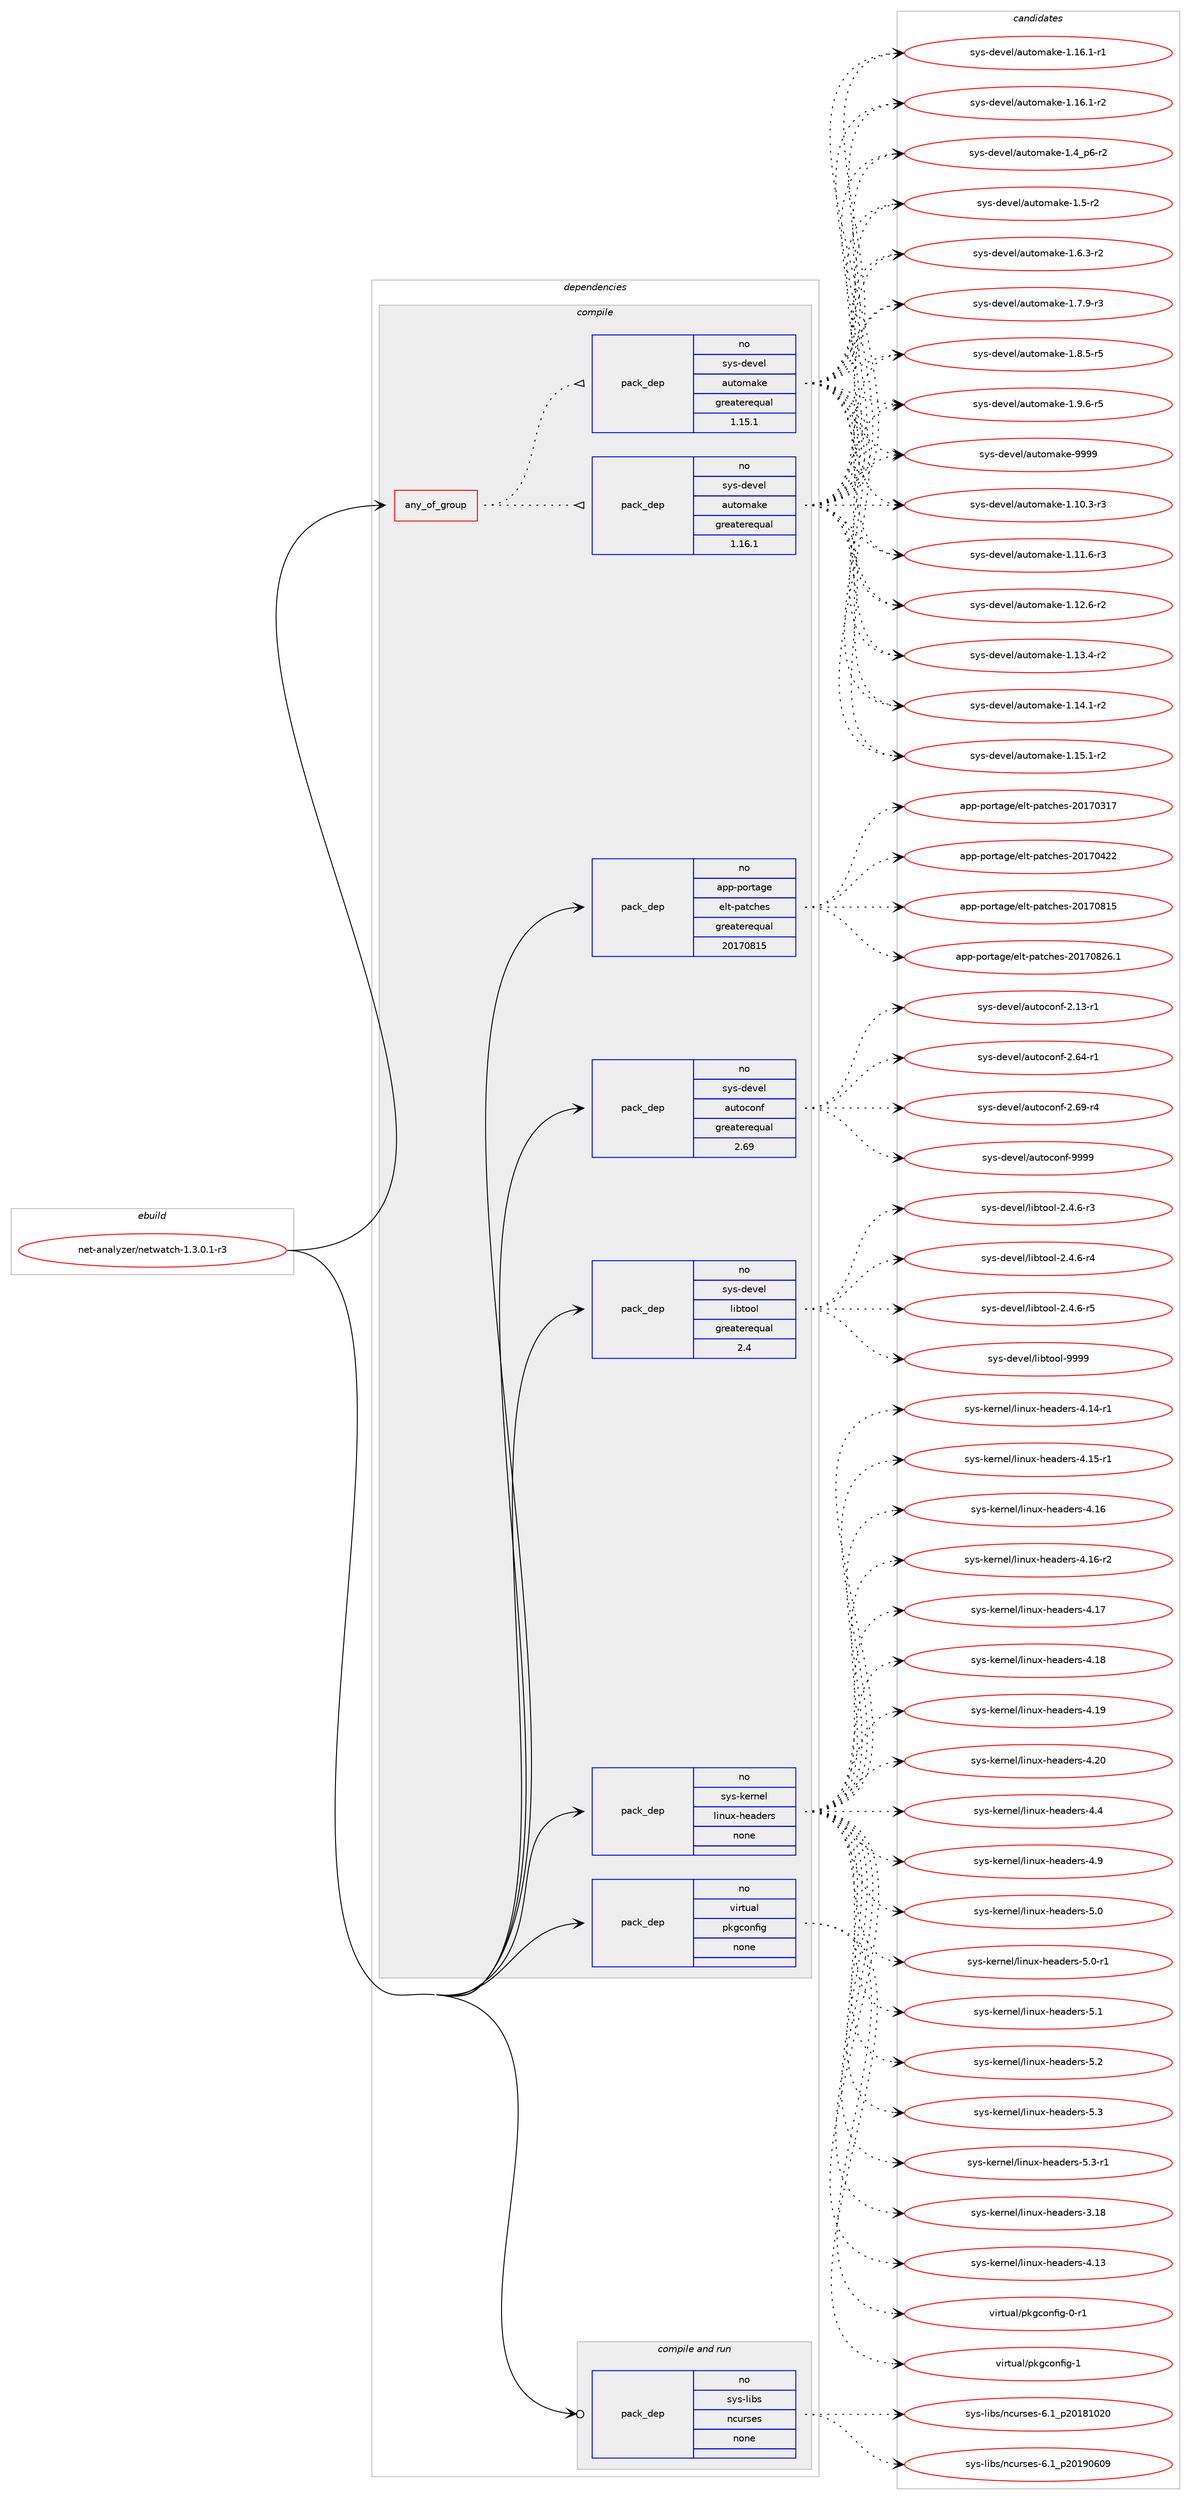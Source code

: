 digraph prolog {

# *************
# Graph options
# *************

newrank=true;
concentrate=true;
compound=true;
graph [rankdir=LR,fontname=Helvetica,fontsize=10,ranksep=1.5];#, ranksep=2.5, nodesep=0.2];
edge  [arrowhead=vee];
node  [fontname=Helvetica,fontsize=10];

# **********
# The ebuild
# **********

subgraph cluster_leftcol {
color=gray;
rank=same;
label=<<i>ebuild</i>>;
id [label="net-analyzer/netwatch-1.3.0.1-r3", color=red, width=4, href="../net-analyzer/netwatch-1.3.0.1-r3.svg"];
}

# ****************
# The dependencies
# ****************

subgraph cluster_midcol {
color=gray;
label=<<i>dependencies</i>>;
subgraph cluster_compile {
fillcolor="#eeeeee";
style=filled;
label=<<i>compile</i>>;
subgraph any13777 {
dependency814771 [label=<<TABLE BORDER="0" CELLBORDER="1" CELLSPACING="0" CELLPADDING="4"><TR><TD CELLPADDING="10">any_of_group</TD></TR></TABLE>>, shape=none, color=red];subgraph pack602299 {
dependency814772 [label=<<TABLE BORDER="0" CELLBORDER="1" CELLSPACING="0" CELLPADDING="4" WIDTH="220"><TR><TD ROWSPAN="6" CELLPADDING="30">pack_dep</TD></TR><TR><TD WIDTH="110">no</TD></TR><TR><TD>sys-devel</TD></TR><TR><TD>automake</TD></TR><TR><TD>greaterequal</TD></TR><TR><TD>1.16.1</TD></TR></TABLE>>, shape=none, color=blue];
}
dependency814771:e -> dependency814772:w [weight=20,style="dotted",arrowhead="oinv"];
subgraph pack602300 {
dependency814773 [label=<<TABLE BORDER="0" CELLBORDER="1" CELLSPACING="0" CELLPADDING="4" WIDTH="220"><TR><TD ROWSPAN="6" CELLPADDING="30">pack_dep</TD></TR><TR><TD WIDTH="110">no</TD></TR><TR><TD>sys-devel</TD></TR><TR><TD>automake</TD></TR><TR><TD>greaterequal</TD></TR><TR><TD>1.15.1</TD></TR></TABLE>>, shape=none, color=blue];
}
dependency814771:e -> dependency814773:w [weight=20,style="dotted",arrowhead="oinv"];
}
id:e -> dependency814771:w [weight=20,style="solid",arrowhead="vee"];
subgraph pack602301 {
dependency814774 [label=<<TABLE BORDER="0" CELLBORDER="1" CELLSPACING="0" CELLPADDING="4" WIDTH="220"><TR><TD ROWSPAN="6" CELLPADDING="30">pack_dep</TD></TR><TR><TD WIDTH="110">no</TD></TR><TR><TD>app-portage</TD></TR><TR><TD>elt-patches</TD></TR><TR><TD>greaterequal</TD></TR><TR><TD>20170815</TD></TR></TABLE>>, shape=none, color=blue];
}
id:e -> dependency814774:w [weight=20,style="solid",arrowhead="vee"];
subgraph pack602302 {
dependency814775 [label=<<TABLE BORDER="0" CELLBORDER="1" CELLSPACING="0" CELLPADDING="4" WIDTH="220"><TR><TD ROWSPAN="6" CELLPADDING="30">pack_dep</TD></TR><TR><TD WIDTH="110">no</TD></TR><TR><TD>sys-devel</TD></TR><TR><TD>autoconf</TD></TR><TR><TD>greaterequal</TD></TR><TR><TD>2.69</TD></TR></TABLE>>, shape=none, color=blue];
}
id:e -> dependency814775:w [weight=20,style="solid",arrowhead="vee"];
subgraph pack602303 {
dependency814776 [label=<<TABLE BORDER="0" CELLBORDER="1" CELLSPACING="0" CELLPADDING="4" WIDTH="220"><TR><TD ROWSPAN="6" CELLPADDING="30">pack_dep</TD></TR><TR><TD WIDTH="110">no</TD></TR><TR><TD>sys-devel</TD></TR><TR><TD>libtool</TD></TR><TR><TD>greaterequal</TD></TR><TR><TD>2.4</TD></TR></TABLE>>, shape=none, color=blue];
}
id:e -> dependency814776:w [weight=20,style="solid",arrowhead="vee"];
subgraph pack602304 {
dependency814777 [label=<<TABLE BORDER="0" CELLBORDER="1" CELLSPACING="0" CELLPADDING="4" WIDTH="220"><TR><TD ROWSPAN="6" CELLPADDING="30">pack_dep</TD></TR><TR><TD WIDTH="110">no</TD></TR><TR><TD>sys-kernel</TD></TR><TR><TD>linux-headers</TD></TR><TR><TD>none</TD></TR><TR><TD></TD></TR></TABLE>>, shape=none, color=blue];
}
id:e -> dependency814777:w [weight=20,style="solid",arrowhead="vee"];
subgraph pack602305 {
dependency814778 [label=<<TABLE BORDER="0" CELLBORDER="1" CELLSPACING="0" CELLPADDING="4" WIDTH="220"><TR><TD ROWSPAN="6" CELLPADDING="30">pack_dep</TD></TR><TR><TD WIDTH="110">no</TD></TR><TR><TD>virtual</TD></TR><TR><TD>pkgconfig</TD></TR><TR><TD>none</TD></TR><TR><TD></TD></TR></TABLE>>, shape=none, color=blue];
}
id:e -> dependency814778:w [weight=20,style="solid",arrowhead="vee"];
}
subgraph cluster_compileandrun {
fillcolor="#eeeeee";
style=filled;
label=<<i>compile and run</i>>;
subgraph pack602306 {
dependency814779 [label=<<TABLE BORDER="0" CELLBORDER="1" CELLSPACING="0" CELLPADDING="4" WIDTH="220"><TR><TD ROWSPAN="6" CELLPADDING="30">pack_dep</TD></TR><TR><TD WIDTH="110">no</TD></TR><TR><TD>sys-libs</TD></TR><TR><TD>ncurses</TD></TR><TR><TD>none</TD></TR><TR><TD></TD></TR></TABLE>>, shape=none, color=blue];
}
id:e -> dependency814779:w [weight=20,style="solid",arrowhead="odotvee"];
}
subgraph cluster_run {
fillcolor="#eeeeee";
style=filled;
label=<<i>run</i>>;
}
}

# **************
# The candidates
# **************

subgraph cluster_choices {
rank=same;
color=gray;
label=<<i>candidates</i>>;

subgraph choice602299 {
color=black;
nodesep=1;
choice11512111545100101118101108479711711611110997107101454946494846514511451 [label="sys-devel/automake-1.10.3-r3", color=red, width=4,href="../sys-devel/automake-1.10.3-r3.svg"];
choice11512111545100101118101108479711711611110997107101454946494946544511451 [label="sys-devel/automake-1.11.6-r3", color=red, width=4,href="../sys-devel/automake-1.11.6-r3.svg"];
choice11512111545100101118101108479711711611110997107101454946495046544511450 [label="sys-devel/automake-1.12.6-r2", color=red, width=4,href="../sys-devel/automake-1.12.6-r2.svg"];
choice11512111545100101118101108479711711611110997107101454946495146524511450 [label="sys-devel/automake-1.13.4-r2", color=red, width=4,href="../sys-devel/automake-1.13.4-r2.svg"];
choice11512111545100101118101108479711711611110997107101454946495246494511450 [label="sys-devel/automake-1.14.1-r2", color=red, width=4,href="../sys-devel/automake-1.14.1-r2.svg"];
choice11512111545100101118101108479711711611110997107101454946495346494511450 [label="sys-devel/automake-1.15.1-r2", color=red, width=4,href="../sys-devel/automake-1.15.1-r2.svg"];
choice11512111545100101118101108479711711611110997107101454946495446494511449 [label="sys-devel/automake-1.16.1-r1", color=red, width=4,href="../sys-devel/automake-1.16.1-r1.svg"];
choice11512111545100101118101108479711711611110997107101454946495446494511450 [label="sys-devel/automake-1.16.1-r2", color=red, width=4,href="../sys-devel/automake-1.16.1-r2.svg"];
choice115121115451001011181011084797117116111109971071014549465295112544511450 [label="sys-devel/automake-1.4_p6-r2", color=red, width=4,href="../sys-devel/automake-1.4_p6-r2.svg"];
choice11512111545100101118101108479711711611110997107101454946534511450 [label="sys-devel/automake-1.5-r2", color=red, width=4,href="../sys-devel/automake-1.5-r2.svg"];
choice115121115451001011181011084797117116111109971071014549465446514511450 [label="sys-devel/automake-1.6.3-r2", color=red, width=4,href="../sys-devel/automake-1.6.3-r2.svg"];
choice115121115451001011181011084797117116111109971071014549465546574511451 [label="sys-devel/automake-1.7.9-r3", color=red, width=4,href="../sys-devel/automake-1.7.9-r3.svg"];
choice115121115451001011181011084797117116111109971071014549465646534511453 [label="sys-devel/automake-1.8.5-r5", color=red, width=4,href="../sys-devel/automake-1.8.5-r5.svg"];
choice115121115451001011181011084797117116111109971071014549465746544511453 [label="sys-devel/automake-1.9.6-r5", color=red, width=4,href="../sys-devel/automake-1.9.6-r5.svg"];
choice115121115451001011181011084797117116111109971071014557575757 [label="sys-devel/automake-9999", color=red, width=4,href="../sys-devel/automake-9999.svg"];
dependency814772:e -> choice11512111545100101118101108479711711611110997107101454946494846514511451:w [style=dotted,weight="100"];
dependency814772:e -> choice11512111545100101118101108479711711611110997107101454946494946544511451:w [style=dotted,weight="100"];
dependency814772:e -> choice11512111545100101118101108479711711611110997107101454946495046544511450:w [style=dotted,weight="100"];
dependency814772:e -> choice11512111545100101118101108479711711611110997107101454946495146524511450:w [style=dotted,weight="100"];
dependency814772:e -> choice11512111545100101118101108479711711611110997107101454946495246494511450:w [style=dotted,weight="100"];
dependency814772:e -> choice11512111545100101118101108479711711611110997107101454946495346494511450:w [style=dotted,weight="100"];
dependency814772:e -> choice11512111545100101118101108479711711611110997107101454946495446494511449:w [style=dotted,weight="100"];
dependency814772:e -> choice11512111545100101118101108479711711611110997107101454946495446494511450:w [style=dotted,weight="100"];
dependency814772:e -> choice115121115451001011181011084797117116111109971071014549465295112544511450:w [style=dotted,weight="100"];
dependency814772:e -> choice11512111545100101118101108479711711611110997107101454946534511450:w [style=dotted,weight="100"];
dependency814772:e -> choice115121115451001011181011084797117116111109971071014549465446514511450:w [style=dotted,weight="100"];
dependency814772:e -> choice115121115451001011181011084797117116111109971071014549465546574511451:w [style=dotted,weight="100"];
dependency814772:e -> choice115121115451001011181011084797117116111109971071014549465646534511453:w [style=dotted,weight="100"];
dependency814772:e -> choice115121115451001011181011084797117116111109971071014549465746544511453:w [style=dotted,weight="100"];
dependency814772:e -> choice115121115451001011181011084797117116111109971071014557575757:w [style=dotted,weight="100"];
}
subgraph choice602300 {
color=black;
nodesep=1;
choice11512111545100101118101108479711711611110997107101454946494846514511451 [label="sys-devel/automake-1.10.3-r3", color=red, width=4,href="../sys-devel/automake-1.10.3-r3.svg"];
choice11512111545100101118101108479711711611110997107101454946494946544511451 [label="sys-devel/automake-1.11.6-r3", color=red, width=4,href="../sys-devel/automake-1.11.6-r3.svg"];
choice11512111545100101118101108479711711611110997107101454946495046544511450 [label="sys-devel/automake-1.12.6-r2", color=red, width=4,href="../sys-devel/automake-1.12.6-r2.svg"];
choice11512111545100101118101108479711711611110997107101454946495146524511450 [label="sys-devel/automake-1.13.4-r2", color=red, width=4,href="../sys-devel/automake-1.13.4-r2.svg"];
choice11512111545100101118101108479711711611110997107101454946495246494511450 [label="sys-devel/automake-1.14.1-r2", color=red, width=4,href="../sys-devel/automake-1.14.1-r2.svg"];
choice11512111545100101118101108479711711611110997107101454946495346494511450 [label="sys-devel/automake-1.15.1-r2", color=red, width=4,href="../sys-devel/automake-1.15.1-r2.svg"];
choice11512111545100101118101108479711711611110997107101454946495446494511449 [label="sys-devel/automake-1.16.1-r1", color=red, width=4,href="../sys-devel/automake-1.16.1-r1.svg"];
choice11512111545100101118101108479711711611110997107101454946495446494511450 [label="sys-devel/automake-1.16.1-r2", color=red, width=4,href="../sys-devel/automake-1.16.1-r2.svg"];
choice115121115451001011181011084797117116111109971071014549465295112544511450 [label="sys-devel/automake-1.4_p6-r2", color=red, width=4,href="../sys-devel/automake-1.4_p6-r2.svg"];
choice11512111545100101118101108479711711611110997107101454946534511450 [label="sys-devel/automake-1.5-r2", color=red, width=4,href="../sys-devel/automake-1.5-r2.svg"];
choice115121115451001011181011084797117116111109971071014549465446514511450 [label="sys-devel/automake-1.6.3-r2", color=red, width=4,href="../sys-devel/automake-1.6.3-r2.svg"];
choice115121115451001011181011084797117116111109971071014549465546574511451 [label="sys-devel/automake-1.7.9-r3", color=red, width=4,href="../sys-devel/automake-1.7.9-r3.svg"];
choice115121115451001011181011084797117116111109971071014549465646534511453 [label="sys-devel/automake-1.8.5-r5", color=red, width=4,href="../sys-devel/automake-1.8.5-r5.svg"];
choice115121115451001011181011084797117116111109971071014549465746544511453 [label="sys-devel/automake-1.9.6-r5", color=red, width=4,href="../sys-devel/automake-1.9.6-r5.svg"];
choice115121115451001011181011084797117116111109971071014557575757 [label="sys-devel/automake-9999", color=red, width=4,href="../sys-devel/automake-9999.svg"];
dependency814773:e -> choice11512111545100101118101108479711711611110997107101454946494846514511451:w [style=dotted,weight="100"];
dependency814773:e -> choice11512111545100101118101108479711711611110997107101454946494946544511451:w [style=dotted,weight="100"];
dependency814773:e -> choice11512111545100101118101108479711711611110997107101454946495046544511450:w [style=dotted,weight="100"];
dependency814773:e -> choice11512111545100101118101108479711711611110997107101454946495146524511450:w [style=dotted,weight="100"];
dependency814773:e -> choice11512111545100101118101108479711711611110997107101454946495246494511450:w [style=dotted,weight="100"];
dependency814773:e -> choice11512111545100101118101108479711711611110997107101454946495346494511450:w [style=dotted,weight="100"];
dependency814773:e -> choice11512111545100101118101108479711711611110997107101454946495446494511449:w [style=dotted,weight="100"];
dependency814773:e -> choice11512111545100101118101108479711711611110997107101454946495446494511450:w [style=dotted,weight="100"];
dependency814773:e -> choice115121115451001011181011084797117116111109971071014549465295112544511450:w [style=dotted,weight="100"];
dependency814773:e -> choice11512111545100101118101108479711711611110997107101454946534511450:w [style=dotted,weight="100"];
dependency814773:e -> choice115121115451001011181011084797117116111109971071014549465446514511450:w [style=dotted,weight="100"];
dependency814773:e -> choice115121115451001011181011084797117116111109971071014549465546574511451:w [style=dotted,weight="100"];
dependency814773:e -> choice115121115451001011181011084797117116111109971071014549465646534511453:w [style=dotted,weight="100"];
dependency814773:e -> choice115121115451001011181011084797117116111109971071014549465746544511453:w [style=dotted,weight="100"];
dependency814773:e -> choice115121115451001011181011084797117116111109971071014557575757:w [style=dotted,weight="100"];
}
subgraph choice602301 {
color=black;
nodesep=1;
choice97112112451121111141169710310147101108116451129711699104101115455048495548514955 [label="app-portage/elt-patches-20170317", color=red, width=4,href="../app-portage/elt-patches-20170317.svg"];
choice97112112451121111141169710310147101108116451129711699104101115455048495548525050 [label="app-portage/elt-patches-20170422", color=red, width=4,href="../app-portage/elt-patches-20170422.svg"];
choice97112112451121111141169710310147101108116451129711699104101115455048495548564953 [label="app-portage/elt-patches-20170815", color=red, width=4,href="../app-portage/elt-patches-20170815.svg"];
choice971121124511211111411697103101471011081164511297116991041011154550484955485650544649 [label="app-portage/elt-patches-20170826.1", color=red, width=4,href="../app-portage/elt-patches-20170826.1.svg"];
dependency814774:e -> choice97112112451121111141169710310147101108116451129711699104101115455048495548514955:w [style=dotted,weight="100"];
dependency814774:e -> choice97112112451121111141169710310147101108116451129711699104101115455048495548525050:w [style=dotted,weight="100"];
dependency814774:e -> choice97112112451121111141169710310147101108116451129711699104101115455048495548564953:w [style=dotted,weight="100"];
dependency814774:e -> choice971121124511211111411697103101471011081164511297116991041011154550484955485650544649:w [style=dotted,weight="100"];
}
subgraph choice602302 {
color=black;
nodesep=1;
choice1151211154510010111810110847971171161119911111010245504649514511449 [label="sys-devel/autoconf-2.13-r1", color=red, width=4,href="../sys-devel/autoconf-2.13-r1.svg"];
choice1151211154510010111810110847971171161119911111010245504654524511449 [label="sys-devel/autoconf-2.64-r1", color=red, width=4,href="../sys-devel/autoconf-2.64-r1.svg"];
choice1151211154510010111810110847971171161119911111010245504654574511452 [label="sys-devel/autoconf-2.69-r4", color=red, width=4,href="../sys-devel/autoconf-2.69-r4.svg"];
choice115121115451001011181011084797117116111991111101024557575757 [label="sys-devel/autoconf-9999", color=red, width=4,href="../sys-devel/autoconf-9999.svg"];
dependency814775:e -> choice1151211154510010111810110847971171161119911111010245504649514511449:w [style=dotted,weight="100"];
dependency814775:e -> choice1151211154510010111810110847971171161119911111010245504654524511449:w [style=dotted,weight="100"];
dependency814775:e -> choice1151211154510010111810110847971171161119911111010245504654574511452:w [style=dotted,weight="100"];
dependency814775:e -> choice115121115451001011181011084797117116111991111101024557575757:w [style=dotted,weight="100"];
}
subgraph choice602303 {
color=black;
nodesep=1;
choice1151211154510010111810110847108105981161111111084550465246544511451 [label="sys-devel/libtool-2.4.6-r3", color=red, width=4,href="../sys-devel/libtool-2.4.6-r3.svg"];
choice1151211154510010111810110847108105981161111111084550465246544511452 [label="sys-devel/libtool-2.4.6-r4", color=red, width=4,href="../sys-devel/libtool-2.4.6-r4.svg"];
choice1151211154510010111810110847108105981161111111084550465246544511453 [label="sys-devel/libtool-2.4.6-r5", color=red, width=4,href="../sys-devel/libtool-2.4.6-r5.svg"];
choice1151211154510010111810110847108105981161111111084557575757 [label="sys-devel/libtool-9999", color=red, width=4,href="../sys-devel/libtool-9999.svg"];
dependency814776:e -> choice1151211154510010111810110847108105981161111111084550465246544511451:w [style=dotted,weight="100"];
dependency814776:e -> choice1151211154510010111810110847108105981161111111084550465246544511452:w [style=dotted,weight="100"];
dependency814776:e -> choice1151211154510010111810110847108105981161111111084550465246544511453:w [style=dotted,weight="100"];
dependency814776:e -> choice1151211154510010111810110847108105981161111111084557575757:w [style=dotted,weight="100"];
}
subgraph choice602304 {
color=black;
nodesep=1;
choice115121115451071011141101011084710810511011712045104101971001011141154551464956 [label="sys-kernel/linux-headers-3.18", color=red, width=4,href="../sys-kernel/linux-headers-3.18.svg"];
choice115121115451071011141101011084710810511011712045104101971001011141154552464951 [label="sys-kernel/linux-headers-4.13", color=red, width=4,href="../sys-kernel/linux-headers-4.13.svg"];
choice1151211154510710111411010110847108105110117120451041019710010111411545524649524511449 [label="sys-kernel/linux-headers-4.14-r1", color=red, width=4,href="../sys-kernel/linux-headers-4.14-r1.svg"];
choice1151211154510710111411010110847108105110117120451041019710010111411545524649534511449 [label="sys-kernel/linux-headers-4.15-r1", color=red, width=4,href="../sys-kernel/linux-headers-4.15-r1.svg"];
choice115121115451071011141101011084710810511011712045104101971001011141154552464954 [label="sys-kernel/linux-headers-4.16", color=red, width=4,href="../sys-kernel/linux-headers-4.16.svg"];
choice1151211154510710111411010110847108105110117120451041019710010111411545524649544511450 [label="sys-kernel/linux-headers-4.16-r2", color=red, width=4,href="../sys-kernel/linux-headers-4.16-r2.svg"];
choice115121115451071011141101011084710810511011712045104101971001011141154552464955 [label="sys-kernel/linux-headers-4.17", color=red, width=4,href="../sys-kernel/linux-headers-4.17.svg"];
choice115121115451071011141101011084710810511011712045104101971001011141154552464956 [label="sys-kernel/linux-headers-4.18", color=red, width=4,href="../sys-kernel/linux-headers-4.18.svg"];
choice115121115451071011141101011084710810511011712045104101971001011141154552464957 [label="sys-kernel/linux-headers-4.19", color=red, width=4,href="../sys-kernel/linux-headers-4.19.svg"];
choice115121115451071011141101011084710810511011712045104101971001011141154552465048 [label="sys-kernel/linux-headers-4.20", color=red, width=4,href="../sys-kernel/linux-headers-4.20.svg"];
choice1151211154510710111411010110847108105110117120451041019710010111411545524652 [label="sys-kernel/linux-headers-4.4", color=red, width=4,href="../sys-kernel/linux-headers-4.4.svg"];
choice1151211154510710111411010110847108105110117120451041019710010111411545524657 [label="sys-kernel/linux-headers-4.9", color=red, width=4,href="../sys-kernel/linux-headers-4.9.svg"];
choice1151211154510710111411010110847108105110117120451041019710010111411545534648 [label="sys-kernel/linux-headers-5.0", color=red, width=4,href="../sys-kernel/linux-headers-5.0.svg"];
choice11512111545107101114110101108471081051101171204510410197100101114115455346484511449 [label="sys-kernel/linux-headers-5.0-r1", color=red, width=4,href="../sys-kernel/linux-headers-5.0-r1.svg"];
choice1151211154510710111411010110847108105110117120451041019710010111411545534649 [label="sys-kernel/linux-headers-5.1", color=red, width=4,href="../sys-kernel/linux-headers-5.1.svg"];
choice1151211154510710111411010110847108105110117120451041019710010111411545534650 [label="sys-kernel/linux-headers-5.2", color=red, width=4,href="../sys-kernel/linux-headers-5.2.svg"];
choice1151211154510710111411010110847108105110117120451041019710010111411545534651 [label="sys-kernel/linux-headers-5.3", color=red, width=4,href="../sys-kernel/linux-headers-5.3.svg"];
choice11512111545107101114110101108471081051101171204510410197100101114115455346514511449 [label="sys-kernel/linux-headers-5.3-r1", color=red, width=4,href="../sys-kernel/linux-headers-5.3-r1.svg"];
dependency814777:e -> choice115121115451071011141101011084710810511011712045104101971001011141154551464956:w [style=dotted,weight="100"];
dependency814777:e -> choice115121115451071011141101011084710810511011712045104101971001011141154552464951:w [style=dotted,weight="100"];
dependency814777:e -> choice1151211154510710111411010110847108105110117120451041019710010111411545524649524511449:w [style=dotted,weight="100"];
dependency814777:e -> choice1151211154510710111411010110847108105110117120451041019710010111411545524649534511449:w [style=dotted,weight="100"];
dependency814777:e -> choice115121115451071011141101011084710810511011712045104101971001011141154552464954:w [style=dotted,weight="100"];
dependency814777:e -> choice1151211154510710111411010110847108105110117120451041019710010111411545524649544511450:w [style=dotted,weight="100"];
dependency814777:e -> choice115121115451071011141101011084710810511011712045104101971001011141154552464955:w [style=dotted,weight="100"];
dependency814777:e -> choice115121115451071011141101011084710810511011712045104101971001011141154552464956:w [style=dotted,weight="100"];
dependency814777:e -> choice115121115451071011141101011084710810511011712045104101971001011141154552464957:w [style=dotted,weight="100"];
dependency814777:e -> choice115121115451071011141101011084710810511011712045104101971001011141154552465048:w [style=dotted,weight="100"];
dependency814777:e -> choice1151211154510710111411010110847108105110117120451041019710010111411545524652:w [style=dotted,weight="100"];
dependency814777:e -> choice1151211154510710111411010110847108105110117120451041019710010111411545524657:w [style=dotted,weight="100"];
dependency814777:e -> choice1151211154510710111411010110847108105110117120451041019710010111411545534648:w [style=dotted,weight="100"];
dependency814777:e -> choice11512111545107101114110101108471081051101171204510410197100101114115455346484511449:w [style=dotted,weight="100"];
dependency814777:e -> choice1151211154510710111411010110847108105110117120451041019710010111411545534649:w [style=dotted,weight="100"];
dependency814777:e -> choice1151211154510710111411010110847108105110117120451041019710010111411545534650:w [style=dotted,weight="100"];
dependency814777:e -> choice1151211154510710111411010110847108105110117120451041019710010111411545534651:w [style=dotted,weight="100"];
dependency814777:e -> choice11512111545107101114110101108471081051101171204510410197100101114115455346514511449:w [style=dotted,weight="100"];
}
subgraph choice602305 {
color=black;
nodesep=1;
choice11810511411611797108471121071039911111010210510345484511449 [label="virtual/pkgconfig-0-r1", color=red, width=4,href="../virtual/pkgconfig-0-r1.svg"];
choice1181051141161179710847112107103991111101021051034549 [label="virtual/pkgconfig-1", color=red, width=4,href="../virtual/pkgconfig-1.svg"];
dependency814778:e -> choice11810511411611797108471121071039911111010210510345484511449:w [style=dotted,weight="100"];
dependency814778:e -> choice1181051141161179710847112107103991111101021051034549:w [style=dotted,weight="100"];
}
subgraph choice602306 {
color=black;
nodesep=1;
choice1151211154510810598115471109911711411510111545544649951125048495649485048 [label="sys-libs/ncurses-6.1_p20181020", color=red, width=4,href="../sys-libs/ncurses-6.1_p20181020.svg"];
choice1151211154510810598115471109911711411510111545544649951125048495748544857 [label="sys-libs/ncurses-6.1_p20190609", color=red, width=4,href="../sys-libs/ncurses-6.1_p20190609.svg"];
dependency814779:e -> choice1151211154510810598115471109911711411510111545544649951125048495649485048:w [style=dotted,weight="100"];
dependency814779:e -> choice1151211154510810598115471109911711411510111545544649951125048495748544857:w [style=dotted,weight="100"];
}
}

}
